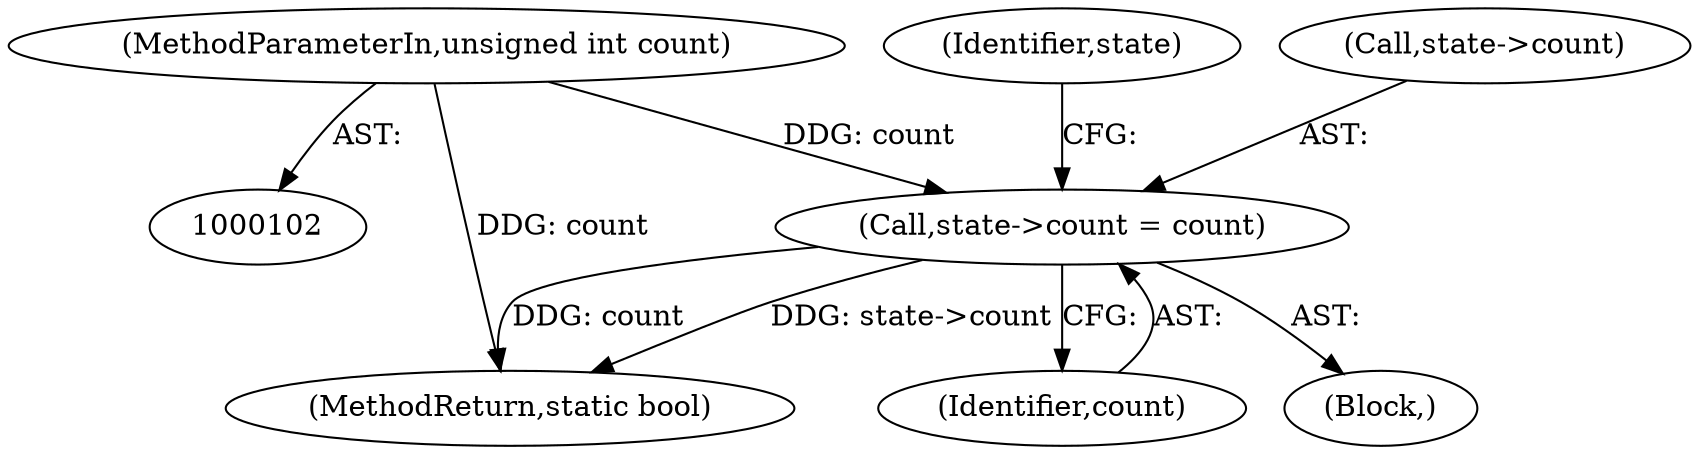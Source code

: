 digraph "0_linux_c4e490cf148e85ead0d1b1c2caaba833f1d5b29f@pointer" {
"1000136" [label="(Call,state->count = count)"];
"1000105" [label="(MethodParameterIn,unsigned int count)"];
"1000128" [label="(Block,)"];
"1000156" [label="(MethodReturn,static bool)"];
"1000105" [label="(MethodParameterIn,unsigned int count)"];
"1000143" [label="(Identifier,state)"];
"1000136" [label="(Call,state->count = count)"];
"1000137" [label="(Call,state->count)"];
"1000140" [label="(Identifier,count)"];
"1000136" -> "1000128"  [label="AST: "];
"1000136" -> "1000140"  [label="CFG: "];
"1000137" -> "1000136"  [label="AST: "];
"1000140" -> "1000136"  [label="AST: "];
"1000143" -> "1000136"  [label="CFG: "];
"1000136" -> "1000156"  [label="DDG: count"];
"1000136" -> "1000156"  [label="DDG: state->count"];
"1000105" -> "1000136"  [label="DDG: count"];
"1000105" -> "1000102"  [label="AST: "];
"1000105" -> "1000156"  [label="DDG: count"];
}
